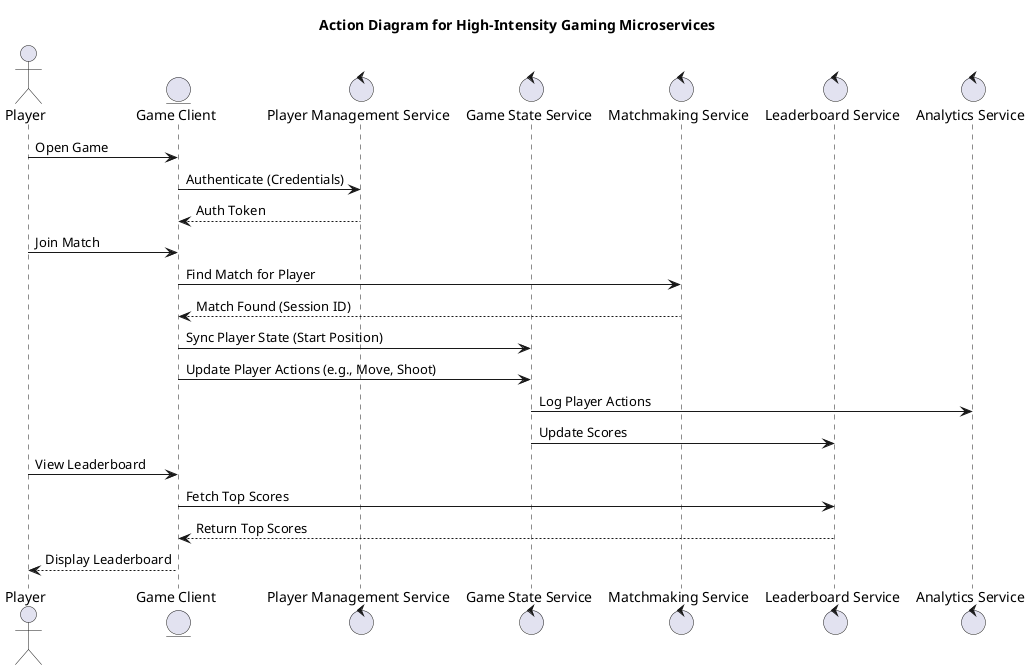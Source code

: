 @startuml
title Action Diagram for High-Intensity Gaming Microservices

actor Player as "Player"
entity GameClient as "Game Client"
control PlayerManagement as "Player Management Service"
control GameStateManagement as "Game State Service"
control Matchmaking as "Matchmaking Service"
control Leaderboard as "Leaderboard Service"
control Analytics as "Analytics Service"

' Player logs in
Player -> GameClient: Open Game
GameClient -> PlayerManagement: Authenticate (Credentials)
PlayerManagement --> GameClient: Auth Token

' Player wants to join a match
Player -> GameClient: Join Match
GameClient -> Matchmaking: Find Match for Player
Matchmaking --> GameClient: Match Found (Session ID)

' Game starts and state management begins
GameClient -> GameStateManagement: Sync Player State (Start Position)
GameClient -> GameStateManagement: Update Player Actions (e.g., Move, Shoot)
GameStateManagement -> Analytics: Log Player Actions
GameStateManagement -> Leaderboard: Update Scores

' Player views leaderboard
Player -> GameClient: View Leaderboard
GameClient -> Leaderboard: Fetch Top Scores
Leaderboard --> GameClient: Return Top Scores
GameClient --> Player: Display Leaderboard

@enduml
